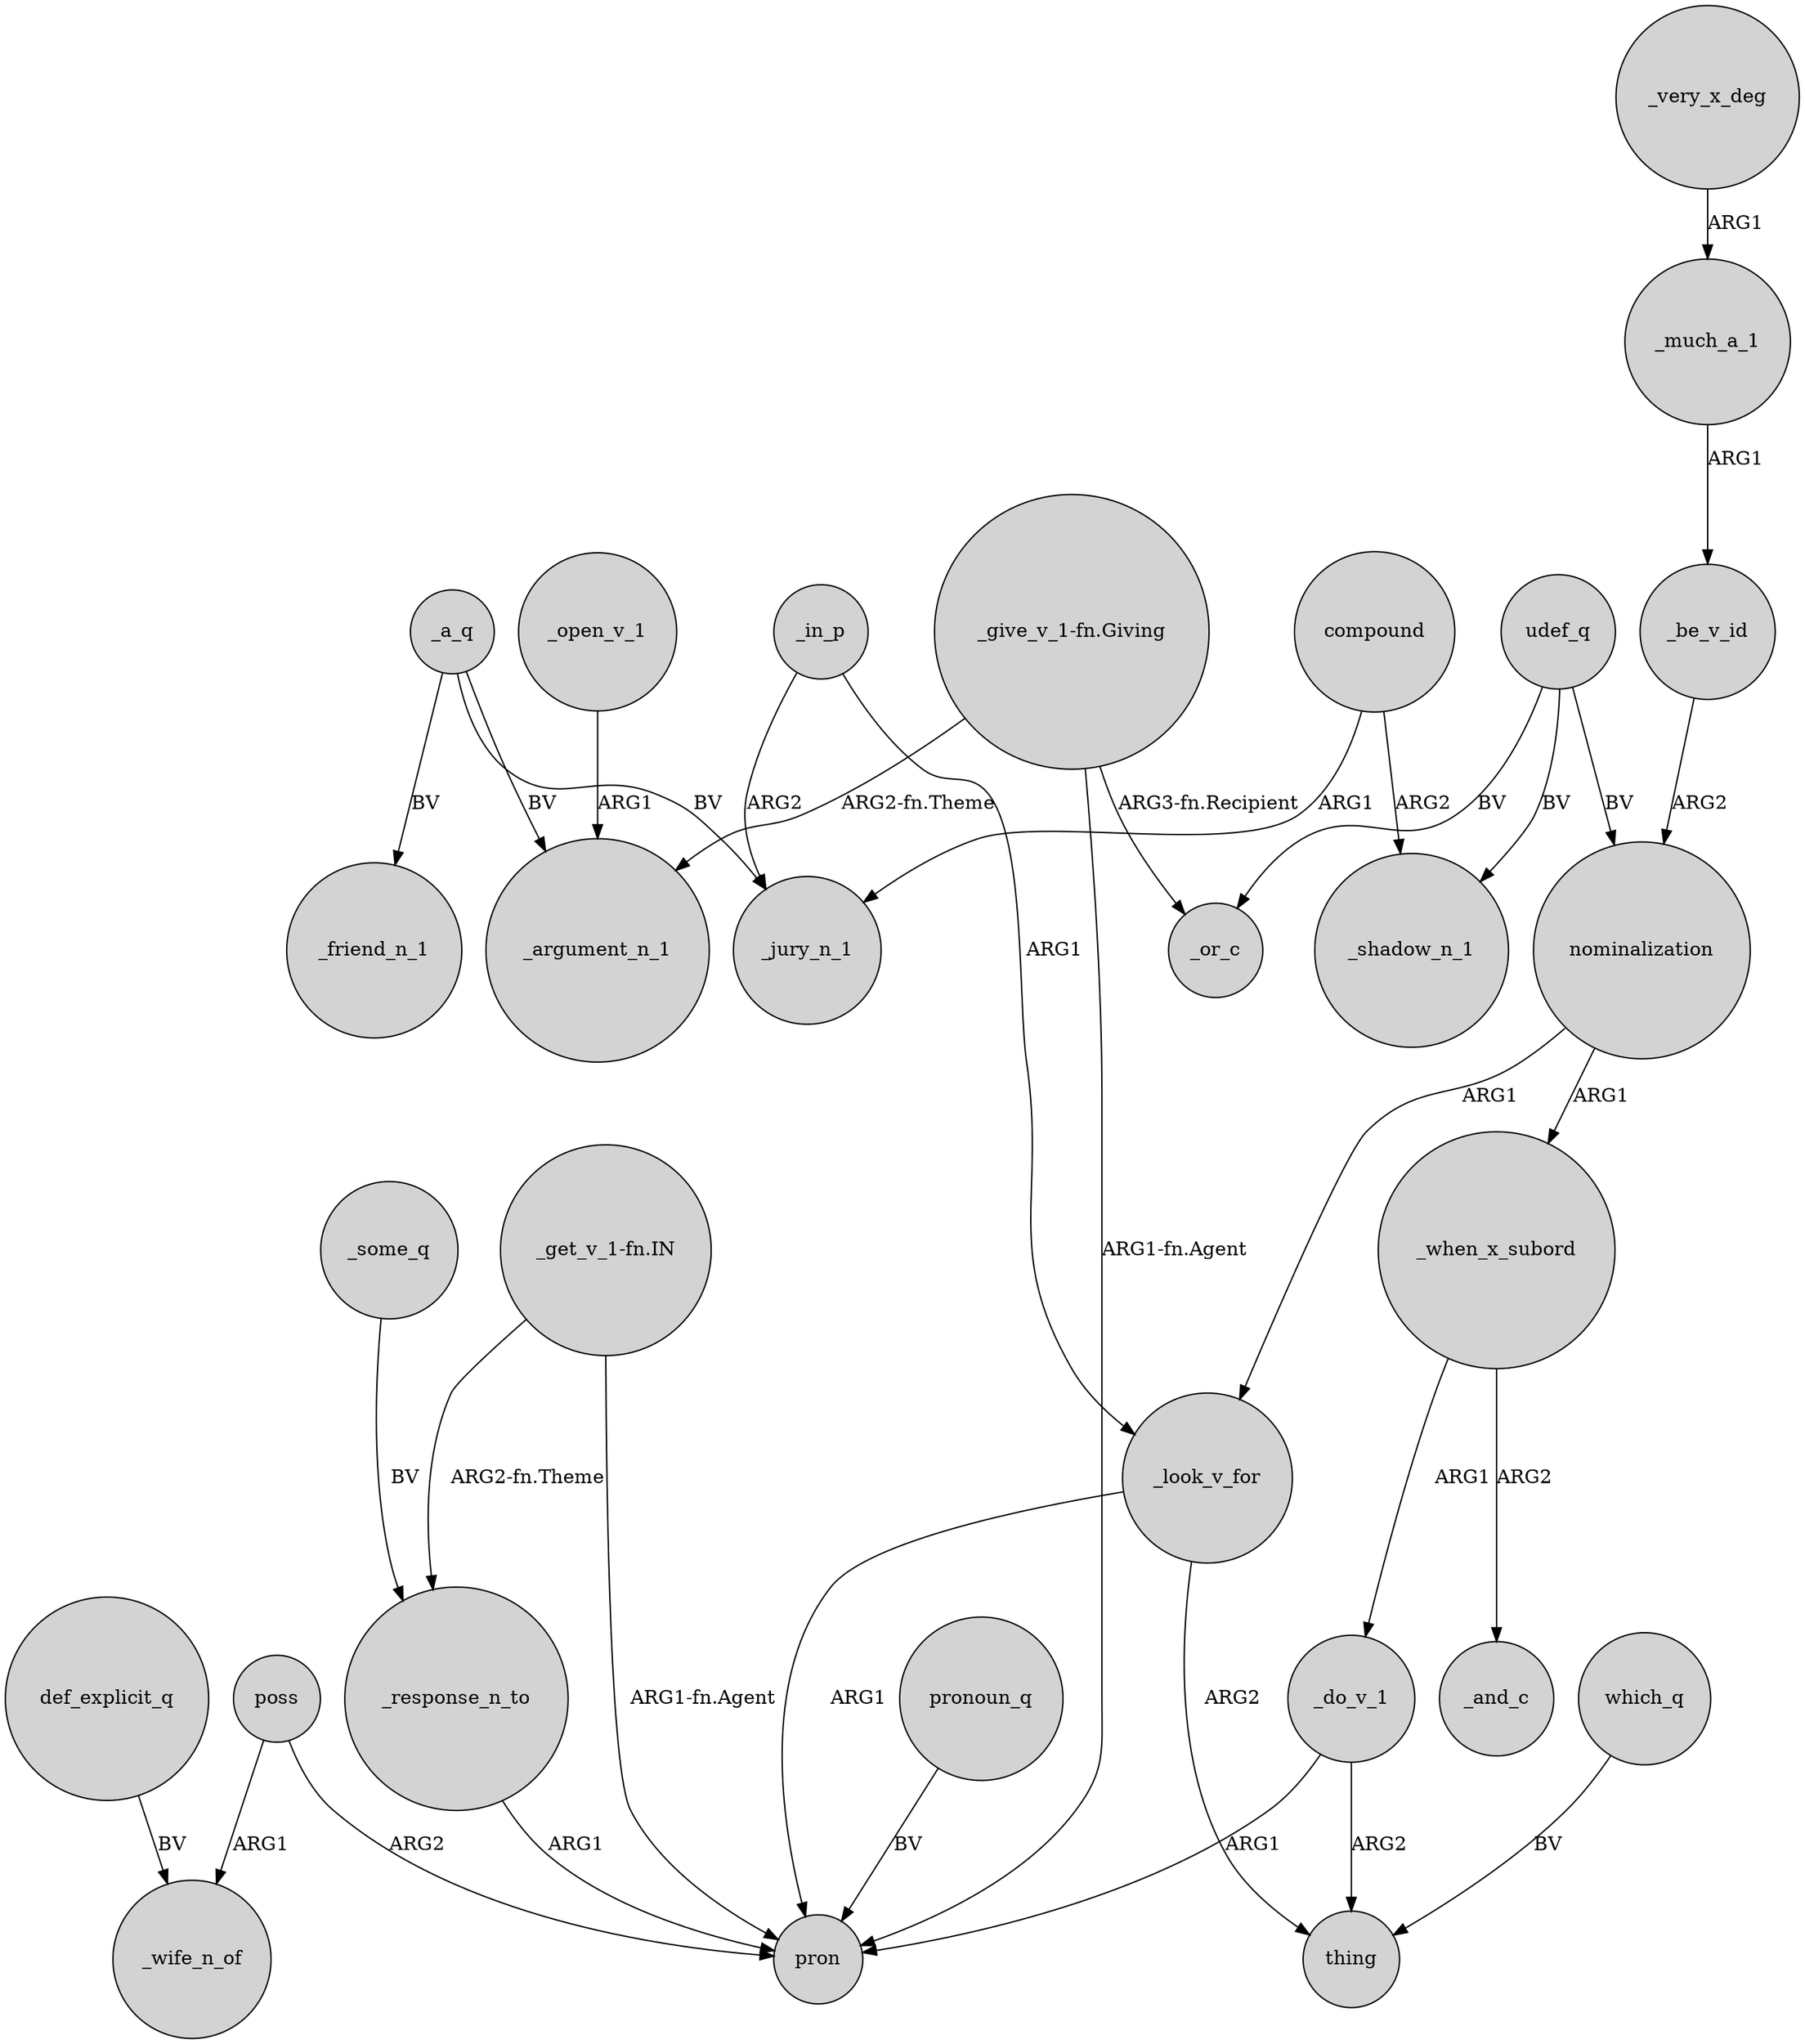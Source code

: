 digraph {
	node [shape=circle style=filled]
	_in_p -> _jury_n_1 [label=ARG2]
	poss -> pron [label=ARG2]
	nominalization -> _when_x_subord [label=ARG1]
	"_get_v_1-fn.IN" -> _response_n_to [label="ARG2-fn.Theme"]
	_when_x_subord -> _do_v_1 [label=ARG1]
	def_explicit_q -> _wife_n_of [label=BV]
	_open_v_1 -> _argument_n_1 [label=ARG1]
	poss -> _wife_n_of [label=ARG1]
	_a_q -> _argument_n_1 [label=BV]
	udef_q -> _or_c [label=BV]
	"_give_v_1-fn.Giving" -> pron [label="ARG1-fn.Agent"]
	compound -> _shadow_n_1 [label=ARG2]
	"_give_v_1-fn.Giving" -> _argument_n_1 [label="ARG2-fn.Theme"]
	_a_q -> _friend_n_1 [label=BV]
	pronoun_q -> pron [label=BV]
	_look_v_for -> pron [label=ARG1]
	_do_v_1 -> pron [label=ARG1]
	_much_a_1 -> _be_v_id [label=ARG1]
	"_get_v_1-fn.IN" -> pron [label="ARG1-fn.Agent"]
	_when_x_subord -> _and_c [label=ARG2]
	_some_q -> _response_n_to [label=BV]
	_be_v_id -> nominalization [label=ARG2]
	udef_q -> nominalization [label=BV]
	"_give_v_1-fn.Giving" -> _or_c [label="ARG3-fn.Recipient"]
	_in_p -> _look_v_for [label=ARG1]
	_very_x_deg -> _much_a_1 [label=ARG1]
	_a_q -> _jury_n_1 [label=BV]
	_do_v_1 -> thing [label=ARG2]
	_look_v_for -> thing [label=ARG2]
	nominalization -> _look_v_for [label=ARG1]
	udef_q -> _shadow_n_1 [label=BV]
	compound -> _jury_n_1 [label=ARG1]
	_response_n_to -> pron [label=ARG1]
	which_q -> thing [label=BV]
}
